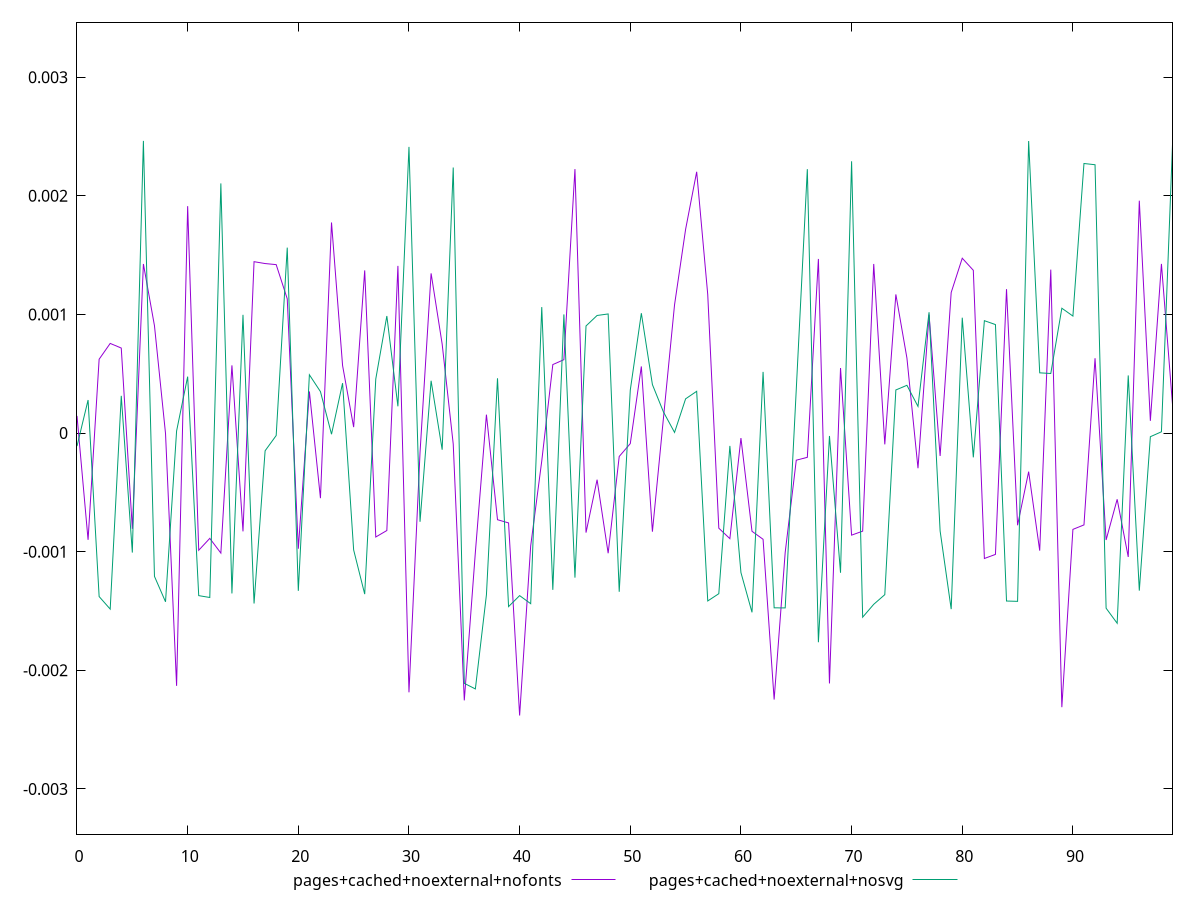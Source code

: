 reset

$pagesCachedNoexternalNofonts <<EOF
0 0.00014464360558799142
1 -0.0009002811503596872
2 0.0006224769277301728
3 0.000755840725128399
4 0.0007166601518848438
5 -0.000807463351419728
6 0.0014256001502408555
7 0.0009050414566907667
8 -0.0000042548770322413386
9 -0.0021313138703945673
10 0.0019130416403692202
11 -0.0009880505672697367
12 -0.0008878278049259073
13 -0.0010118517086436477
14 0.0005709883290196699
15 -0.0008290439126030433
16 0.0014449515331286188
17 0.0014291838507499905
18 0.0014201460165912505
19 0.0011316801967316996
20 -0.0009751975962994167
21 0.00035095245507159106
22 -0.0005490412668233511
23 0.0017753169565543458
24 0.0005695246751980631
25 0.00005016139885918661
26 0.0013714839749781993
27 -0.0008762337749102858
28 -0.0008217320931785385
29 0.0014094092416179677
30 -0.002185853948836415
31 -0.00016282905701249726
32 0.001346434547969097
33 0.0007501802619950072
34 -0.00009294254681362565
35 -0.00225383503703445
36 -0.0010056922883994776
37 0.00015549181290789373
38 -0.0007305215006700768
39 -0.0007576593476550611
40 -0.002381406618428798
41 -0.0009503099751298191
42 -0.00023550449481444456
43 0.0005775827519209908
44 0.00061891278383224
45 0.0022255343413426837
46 -0.0008392280893217349
47 -0.0003932291894260462
48 -0.0010131635217760046
49 -0.00019725728498701454
50 -0.0000888299474644659
51 0.0005618236977068813
52 -0.0008312981063622202
53 0.000129067644948936
54 0.0010816225805285885
55 0.0017179935499729627
56 0.002202937985066031
57 0.0011678271529839974
58 -0.0008018409838565152
59 -0.0008901850214852916
60 -0.00004200230479366393
61 -0.0008281420662312203
62 -0.0008955083498428537
63 -0.002246681535522453
64 -0.0010058639027466384
65 -0.00022867231997890854
66 -0.00020438497339942338
67 0.0014681882885183184
68 -0.0021112524429099016
69 0.0005482369944388749
70 -0.0008605722802126666
71 -0.0008270898287396813
72 0.0014259801404073763
73 -0.00009508729134648716
74 0.0011690395982966568
75 0.0006324528243879524
76 -0.0002963726090216549
77 0.0009981091358502114
78 -0.00019292727156061535
79 0.0011850958283556312
80 0.0014741549473955922
81 0.0013723732638236952
82 -0.0010574425432016796
83 -0.0010228685979304583
84 0.001213148994985147
85 -0.000777220430335003
86 -0.0003253054467544446
87 -0.0009912980480662956
88 0.00137788718570154
89 -0.002311171909778899
90 -0.0008120473803209779
91 -0.0007742403356168895
92 0.0006311161786536817
93 -0.0009014325779059904
94 -0.0005583167890553644
95 -0.001044378817506085
96 0.001959145588463651
97 0.00010290853291055959
98 0.0014259751891145173
99 0.00024166330608979062
EOF

$pagesCachedNoexternalNosvg <<EOF
0 -0.00010993339463884976
1 0.0002785164276648827
2 -0.0013783763953156775
3 -0.0014841695556842666
4 0.0003137719165196817
5 -0.0010077227898342945
6 0.0024632437711335007
7 -0.0012081612522018249
8 -0.0014225654637119744
9 0.000017258834147677038
10 0.00047590163041068056
11 -0.0013705707042413356
12 -0.001386224969134558
13 0.002104602497242756
14 -0.0013523641131730512
15 0.0009967585426377003
16 -0.0014369196387356614
17 -0.0001493403769835222
18 -0.000020729512550048957
19 0.0015632728576082595
20 -0.0013301418562574935
21 0.0004914190424701284
22 0.00034948079519617534
23 -0.000009694826817429614
24 0.00042087994048946835
25 -0.0009851248385558391
26 -0.0013578043642229998
27 0.0004557374274913434
28 0.0009870672431318297
29 0.0002255125526570567
30 0.00241270716140594
31 -0.000747888701828173
32 0.00044097493988599966
33 -0.0001404608917339506
34 0.002238900269006584
35 -0.0021102794803083604
36 -0.0021574016333571334
37 -0.0013639098945167566
38 0.0004618759709149819
39 -0.0014631267458499347
40 -0.0013704098767203627
41 -0.0014384655082950025
42 0.001062367250237024
43 -0.001321628858076434
44 0.001000486377747077
45 -0.001218789674283629
46 0.0009030758745879482
47 0.000991417707143087
48 0.0010042674733342484
49 -0.0013378626552234395
50 0.00036220479148065654
51 0.0010103983884907394
52 0.00040867988280090584
53 0.00017742977677126848
54 0.000005465739506466671
55 0.0002888171888488755
56 0.00035216441911312737
57 -0.0014155403532041277
58 -0.0013543211175908504
59 -0.0001085098819390612
60 -0.0011759904615010997
61 -0.0015114730128411103
62 0.000515881617712052
63 -0.0014734986309010289
64 -0.0014741869441697191
65 0.00036800036129279234
66 0.0022252741882923875
67 -0.0017635489025321328
68 -0.000024617568838619097
69 -0.001177674192015895
70 0.0022912236348947026
71 -0.0015522627486863777
72 -0.001443778889640187
73 -0.0013624491096872464
74 0.00036340904988109765
75 0.0004027158354230126
76 0.0002247160130552045
77 0.0010188353077660846
78 -0.0008249717868520637
79 -0.0014843887892309747
80 0.0009725755017375394
81 -0.00020484966395598826
82 0.0009474855397681377
83 0.0009145201564229196
84 -0.0014160650553261538
85 -0.00141882249038015
86 0.002462099420126486
87 0.0005077985219958111
88 0.0005022297010729044
89 0.00105248983355226
90 0.0009864696256982343
91 0.002272708093503427
92 0.0022623467562256842
93 -0.001476573362866942
94 -0.0016035472241235716
95 0.0004860953288368586
96 -0.0013285143780356772
97 -0.000030664859878553604
98 0.000010723000111748649
99 0.002431438719666358
EOF

set key outside below
set xrange [0:99]
set yrange [-0.003381406618428798:0.0034632437711335008]
set trange [-0.003381406618428798:0.0034632437711335008]
set terminal svg size 640, 520 enhanced background rgb 'white'
set output "reprap/meta/score-difference/comparison/line/6_vs_7.svg"

plot $pagesCachedNoexternalNofonts title "pages+cached+noexternal+nofonts" with line, \
     $pagesCachedNoexternalNosvg title "pages+cached+noexternal+nosvg" with line

reset
